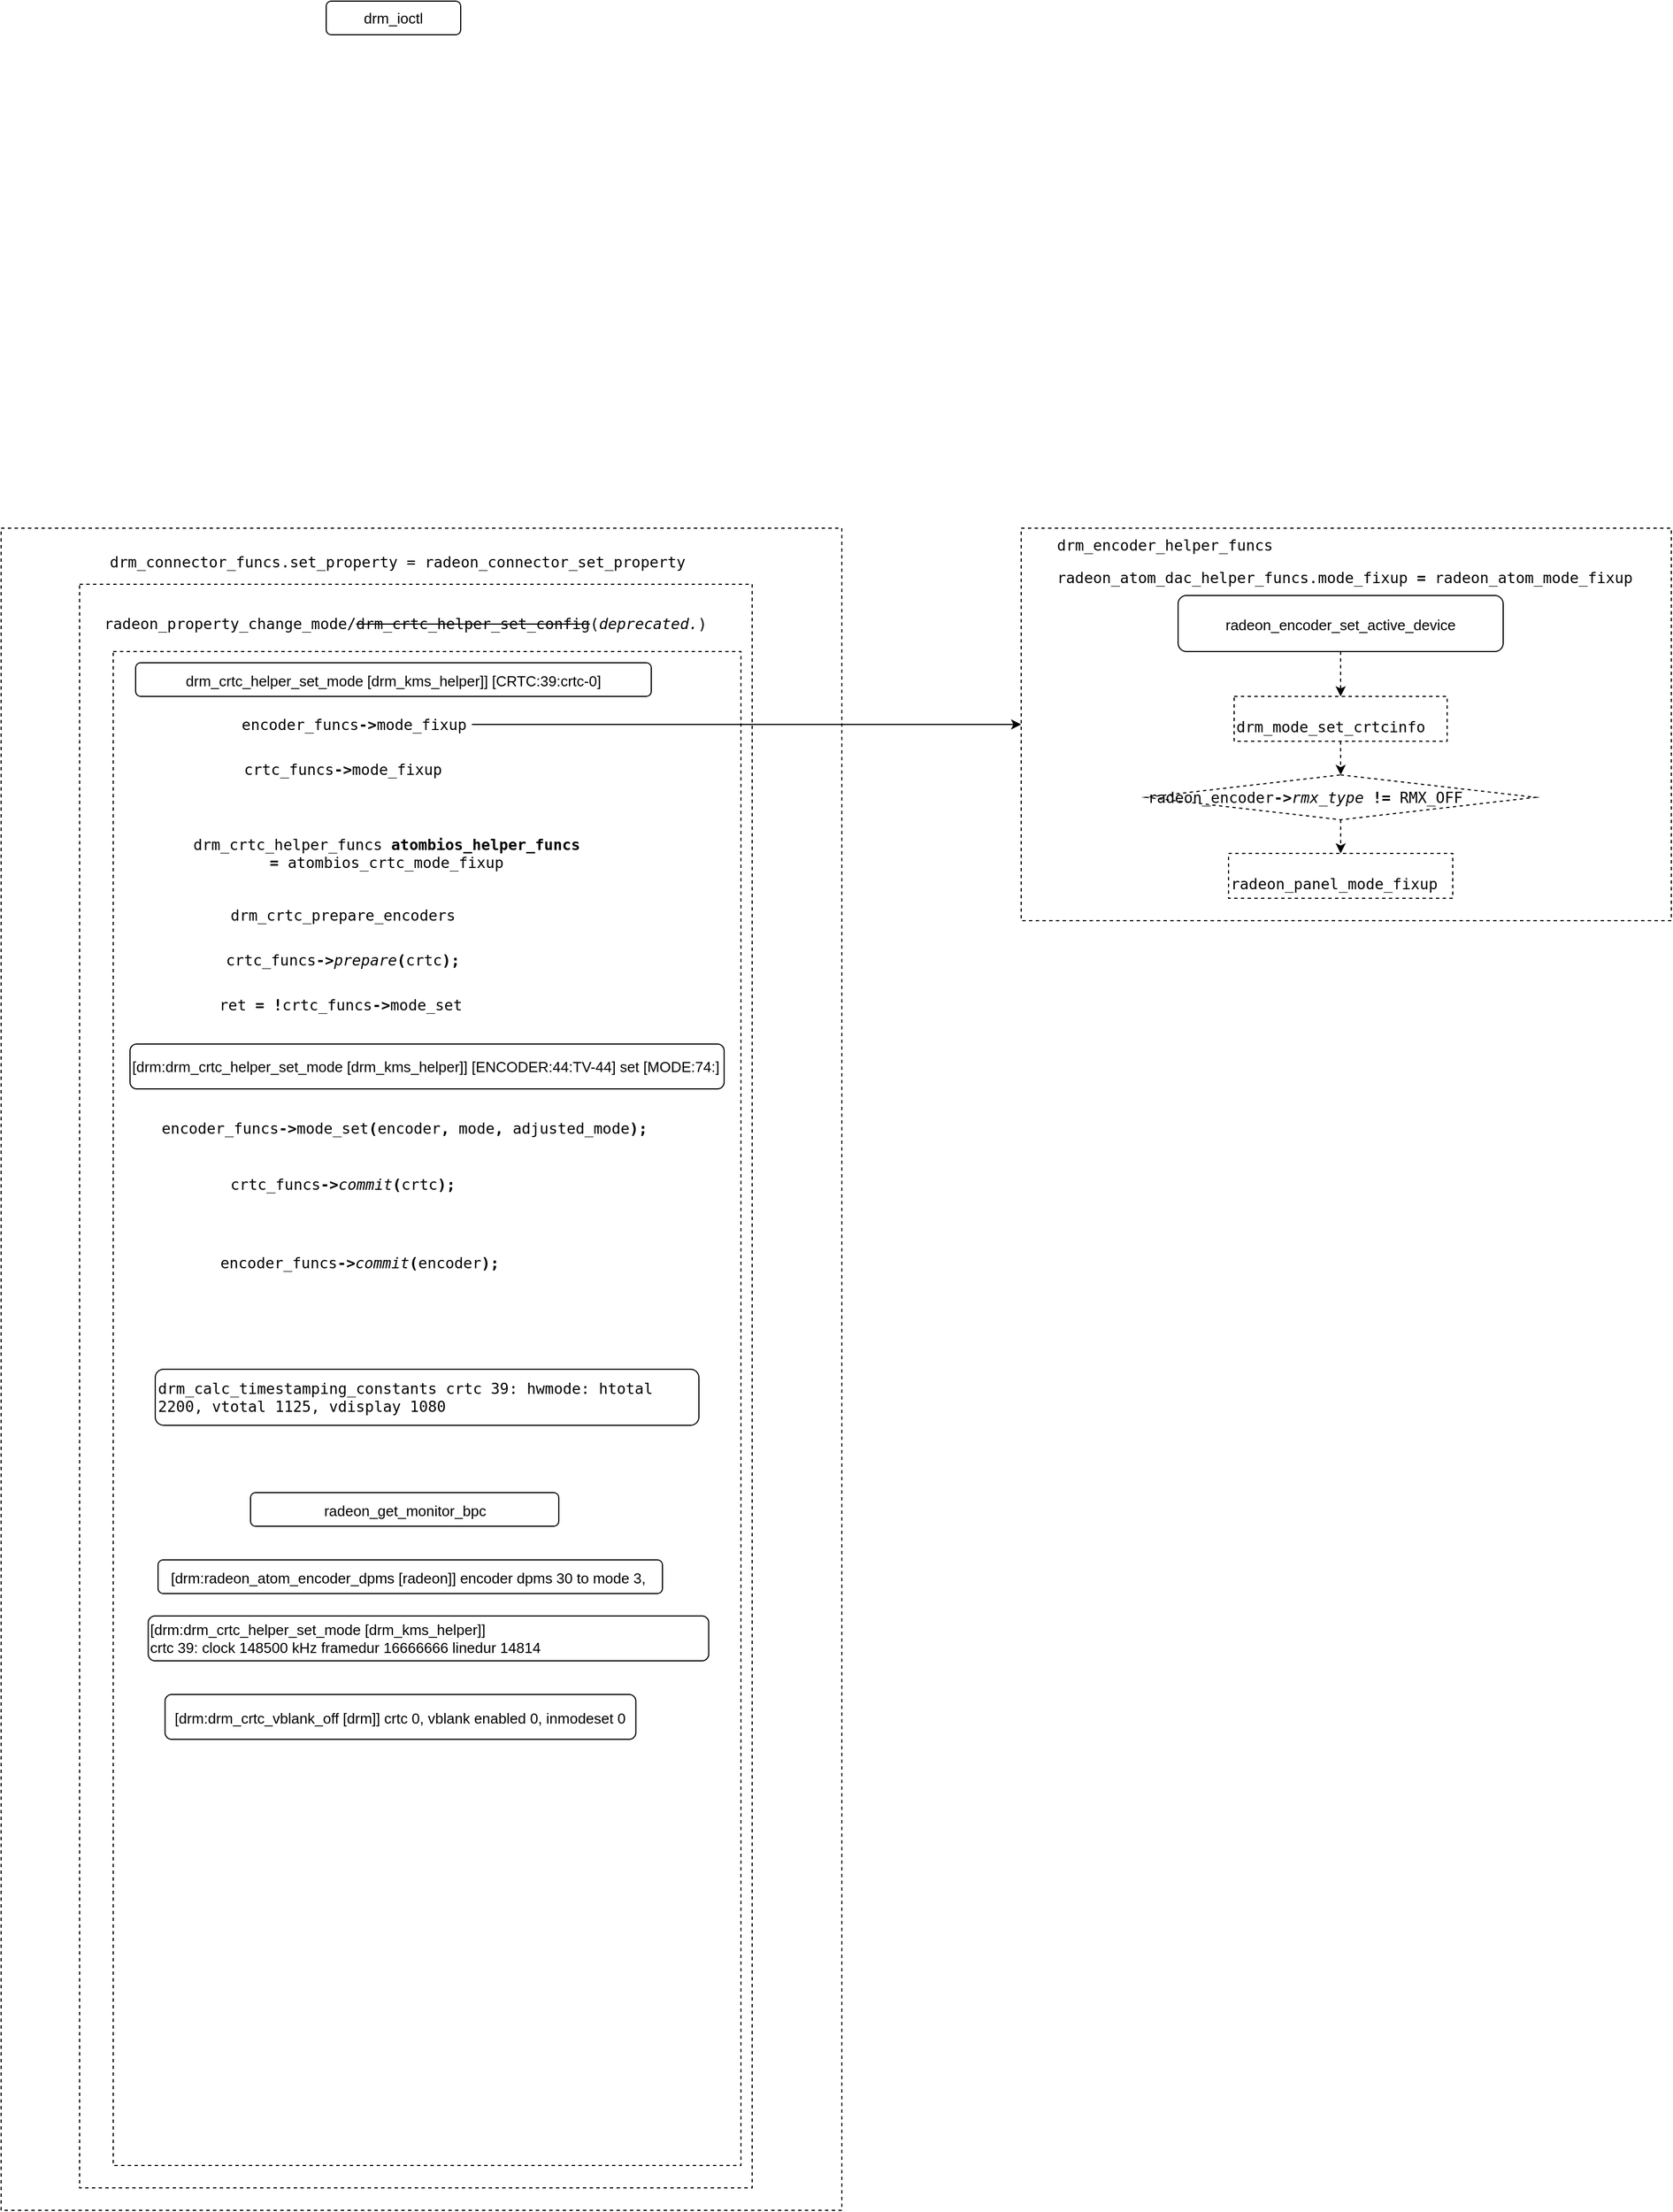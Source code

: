 <mxfile version="15.6.6" type="github">
  <diagram id="AM0HCoSupyYwshGD3Rph" name="Page-1">
    <mxGraphModel dx="2209" dy="761" grid="1" gridSize="10" guides="1" tooltips="1" connect="1" arrows="1" fold="1" page="1" pageScale="1" pageWidth="827" pageHeight="1169" math="0" shadow="0">
      <root>
        <mxCell id="0" />
        <mxCell id="1" parent="0" />
        <mxCell id="6ycGAx9qy3iNxIzKx5UR-36" value="" style="rounded=0;whiteSpace=wrap;html=1;dashed=1;fontSize=13;fontColor=default;strokeColor=default;fillColor=none;gradientColor=none;align=left;" vertex="1" parent="1">
          <mxGeometry x="-120" y="550" width="750" height="1500" as="geometry" />
        </mxCell>
        <mxCell id="6ycGAx9qy3iNxIzKx5UR-35" value="" style="rounded=0;whiteSpace=wrap;html=1;dashed=1;fontSize=13;fontColor=default;strokeColor=default;fillColor=none;gradientColor=none;align=left;" vertex="1" parent="1">
          <mxGeometry x="-50" y="600" width="600" height="1430" as="geometry" />
        </mxCell>
        <mxCell id="6ycGAx9qy3iNxIzKx5UR-39" value="" style="rounded=0;whiteSpace=wrap;html=1;dashed=1;fontSize=13;fontColor=default;strokeColor=default;fillColor=none;gradientColor=none;align=left;" vertex="1" parent="1">
          <mxGeometry x="-20" y="660" width="560" height="1350" as="geometry" />
        </mxCell>
        <mxCell id="6ycGAx9qy3iNxIzKx5UR-2" value="&lt;span style=&quot;text-align: left&quot;&gt;&lt;font style=&quot;font-size: 13px&quot;&gt;drm_ioctl&lt;/font&gt;&lt;/span&gt;" style="rounded=1;whiteSpace=wrap;html=1;fontColor=default;fillColor=default;strokeColor=default;" vertex="1" parent="1">
          <mxGeometry x="170" y="80" width="120" height="30" as="geometry" />
        </mxCell>
        <mxCell id="6ycGAx9qy3iNxIzKx5UR-5" value="&lt;div&gt;&lt;font style=&quot;font-size: 13px&quot;&gt;&lt;br&gt;&lt;/font&gt;&lt;/div&gt;&lt;div&gt;&lt;font style=&quot;font-size: 13px&quot;&gt;drm_crtc_helper_set_mode [drm_kms_helper]] [CRTC:39:crtc-0]&lt;/font&gt;&lt;/div&gt;&lt;div&gt;&lt;br&gt;&lt;/div&gt;" style="rounded=1;whiteSpace=wrap;html=1;fontSize=18;fontColor=default;strokeColor=default;fillColor=none;" vertex="1" parent="1">
          <mxGeometry y="670" width="460" height="30" as="geometry" />
        </mxCell>
        <mxCell id="6ycGAx9qy3iNxIzKx5UR-6" value="&lt;font style=&quot;font-size: 13px&quot;&gt;radeon_get_monitor_bpc&lt;/font&gt;" style="rounded=1;whiteSpace=wrap;html=1;fontSize=18;fontColor=default;strokeColor=default;fillColor=default;" vertex="1" parent="1">
          <mxGeometry x="102.5" y="1410" width="275" height="30" as="geometry" />
        </mxCell>
        <mxCell id="6ycGAx9qy3iNxIzKx5UR-7" value="&lt;font style=&quot;font-size: 13px&quot;&gt;[drm:radeon_atom_encoder_dpms [radeon]] encoder dpms 30 to mode 3,&amp;nbsp;&lt;/font&gt;" style="rounded=1;whiteSpace=wrap;html=1;fontSize=18;fontColor=default;strokeColor=default;fillColor=default;" vertex="1" parent="1">
          <mxGeometry x="20" y="1470" width="450" height="30" as="geometry" />
        </mxCell>
        <mxCell id="6ycGAx9qy3iNxIzKx5UR-8" value="&lt;div&gt;&lt;font style=&quot;font-size: 13px&quot;&gt;&lt;br&gt;&lt;/font&gt;&lt;/div&gt;&lt;div&gt;&lt;font style=&quot;font-size: 13px&quot;&gt;[drm:drm_crtc_vblank_off [drm]] crtc 0, vblank enabled 0, inmodeset 0&lt;/font&gt;&lt;/div&gt;&lt;div&gt;&lt;br&gt;&lt;/div&gt;" style="rounded=1;whiteSpace=wrap;html=1;fontSize=18;fontColor=default;strokeColor=default;fillColor=default;" vertex="1" parent="1">
          <mxGeometry x="26.25" y="1590" width="420" height="40" as="geometry" />
        </mxCell>
        <mxCell id="6ycGAx9qy3iNxIzKx5UR-29" value="&lt;p style=&quot;font-family: monospace , &amp;quot;courier&amp;quot; ; font-size: 10pt&quot;&gt;&lt;span style=&quot;font-size: 10pt&quot;&gt;radeon_property_change_mode/&lt;/span&gt;&lt;strike&gt;drm_crtc_helper_set_config&lt;/strike&gt;(&lt;span style=&quot;font-style: italic ; font-size: 10pt&quot;&gt;deprecated.&lt;/span&gt;&lt;span style=&quot;font-size: 10pt&quot;&gt;)&lt;/span&gt;&lt;/p&gt;" style="whiteSpace=wrap;html=1;dashed=1;fontSize=18;fontColor=default;strokeColor=none;fillColor=none;gradientColor=none;align=left;" vertex="1" parent="1">
          <mxGeometry x="-30" y="610" width="540" height="50" as="geometry" />
        </mxCell>
        <mxCell id="6ycGAx9qy3iNxIzKx5UR-33" value="&lt;p style=&quot;font-family: monospace , &amp;quot;courier&amp;quot; ; font-size: 10pt&quot;&gt;&lt;span style=&quot;font-size: 10pt&quot;&gt;drm_connector_funcs.&lt;/span&gt;&lt;span style=&quot;font-size: 10pt&quot;&gt;set_property =&amp;nbsp;&lt;/span&gt;&lt;span style=&quot;font-size: 10pt&quot;&gt;radeon_connector_set_property&lt;/span&gt;&lt;/p&gt;" style="whiteSpace=wrap;html=1;dashed=1;fontSize=18;fontColor=default;strokeColor=none;fillColor=none;gradientColor=none;align=left;" vertex="1" parent="1">
          <mxGeometry x="-25" y="550" width="550" height="60" as="geometry" />
        </mxCell>
        <mxCell id="6ycGAx9qy3iNxIzKx5UR-40" value="&lt;p style=&quot;font-family: monospace , &amp;quot;courier&amp;quot; ; font-size: 10pt&quot;&gt;&lt;span&gt;drm_crtc_helper_funcs&lt;/span&gt; &lt;span style=&quot;font-weight: bold&quot;&gt;atombios_helper_funcs =&amp;nbsp;&lt;/span&gt;&lt;span style=&quot;font-size: 10pt;&quot;&gt;atombios_crtc_mode_fixup&lt;/span&gt;&lt;/p&gt;" style="text;html=1;strokeColor=none;fillColor=none;align=center;verticalAlign=middle;whiteSpace=wrap;rounded=0;dashed=1;fontSize=13;fontColor=default;" vertex="1" parent="1">
          <mxGeometry x="34" y="820" width="380" height="40" as="geometry" />
        </mxCell>
        <mxCell id="6ycGAx9qy3iNxIzKx5UR-57" style="edgeStyle=orthogonalEdgeStyle;rounded=0;orthogonalLoop=1;jettySize=auto;html=1;exitX=1;exitY=0.5;exitDx=0;exitDy=0;labelBackgroundColor=default;fontSize=13;fontColor=default;strokeColor=default;entryX=0;entryY=0.5;entryDx=0;entryDy=0;" edge="1" parent="1" source="6ycGAx9qy3iNxIzKx5UR-41" target="6ycGAx9qy3iNxIzKx5UR-37">
          <mxGeometry relative="1" as="geometry">
            <mxPoint x="790" y="725" as="targetPoint" />
          </mxGeometry>
        </mxCell>
        <mxCell id="6ycGAx9qy3iNxIzKx5UR-41" value="&lt;p style=&quot;font-family: monospace , &amp;#34;courier&amp;#34; ; font-size: 10pt&quot;&gt;&lt;span&gt;encoder_funcs&lt;/span&gt;&lt;span style=&quot;font-weight: bold&quot;&gt;-&amp;gt;&lt;/span&gt;mode_fixup&lt;/p&gt;" style="text;html=1;strokeColor=none;fillColor=none;align=center;verticalAlign=middle;whiteSpace=wrap;rounded=0;dashed=1;fontSize=13;fontColor=default;" vertex="1" parent="1">
          <mxGeometry x="90" y="710" width="210" height="30" as="geometry" />
        </mxCell>
        <mxCell id="6ycGAx9qy3iNxIzKx5UR-42" value="&lt;p style=&quot;font-family: monospace , &amp;quot;courier&amp;quot; ; font-size: 10pt&quot;&gt;&lt;span style=&quot;&quot;&gt;crtc_funcs&lt;/span&gt;&lt;span style=&quot;font-weight: bold&quot;&gt;-&amp;gt;&lt;/span&gt;mode_fixup&lt;/p&gt;" style="text;html=1;strokeColor=none;fillColor=none;align=center;verticalAlign=middle;whiteSpace=wrap;rounded=0;dashed=1;fontSize=13;fontColor=default;" vertex="1" parent="1">
          <mxGeometry x="70" y="750" width="230" height="30" as="geometry" />
        </mxCell>
        <mxCell id="6ycGAx9qy3iNxIzKx5UR-43" value="&lt;p style=&quot;font-family: monospace , &amp;quot;courier&amp;quot; ; font-size: 10pt&quot;&gt;&lt;span style=&quot;&quot;&gt;drm_crtc_prepare_encoders&lt;/span&gt;&lt;/p&gt;" style="text;html=1;strokeColor=none;fillColor=none;align=center;verticalAlign=middle;whiteSpace=wrap;rounded=0;dashed=1;fontSize=13;fontColor=default;" vertex="1" parent="1">
          <mxGeometry x="70" y="880" width="230" height="30" as="geometry" />
        </mxCell>
        <mxCell id="6ycGAx9qy3iNxIzKx5UR-46" value="&lt;p style=&quot;font-family: monospace , &amp;quot;courier&amp;quot; ; font-size: 10pt&quot;&gt;&lt;span style=&quot;&quot;&gt;crtc_funcs&lt;/span&gt;&lt;span style=&quot;font-weight: bold&quot;&gt;-&amp;gt;&lt;/span&gt;&lt;span style=&quot;font-style: italic;&quot;&gt;prepare&lt;/span&gt;&lt;span style=&quot;font-weight: bold&quot;&gt;(&lt;/span&gt;&lt;span style=&quot;&quot;&gt;crtc&lt;/span&gt;&lt;span style=&quot;font-weight: bold&quot;&gt;);&lt;/span&gt;&lt;/p&gt;" style="text;html=1;strokeColor=none;fillColor=none;align=center;verticalAlign=middle;whiteSpace=wrap;rounded=0;dashed=1;fontSize=13;fontColor=default;" vertex="1" parent="1">
          <mxGeometry x="55" y="920" width="260" height="30" as="geometry" />
        </mxCell>
        <mxCell id="6ycGAx9qy3iNxIzKx5UR-47" value="&lt;p style=&quot;font-family: monospace , &amp;quot;courier&amp;quot; ; font-size: 10pt&quot;&gt;&lt;span style=&quot;&quot;&gt;ret&lt;/span&gt; &lt;span style=&quot;font-weight: bold&quot;&gt;=&lt;/span&gt; &lt;span style=&quot;font-weight: bold&quot;&gt;!&lt;/span&gt;&lt;span style=&quot;&quot;&gt;crtc_funcs&lt;/span&gt;&lt;span style=&quot;font-weight: bold&quot;&gt;-&amp;gt;&lt;/span&gt;mode_set&lt;/p&gt;" style="text;html=1;strokeColor=none;fillColor=none;align=center;verticalAlign=middle;whiteSpace=wrap;rounded=0;dashed=1;fontSize=13;fontColor=default;" vertex="1" parent="1">
          <mxGeometry x="57.5" y="960" width="250" height="30" as="geometry" />
        </mxCell>
        <mxCell id="6ycGAx9qy3iNxIzKx5UR-48" value="&lt;p style=&quot;font-family: monospace , &amp;quot;courier&amp;quot; ; font-size: 10pt&quot;&gt;&lt;span style=&quot;&quot;&gt;encoder_funcs&lt;/span&gt;&lt;span style=&quot;font-weight: bold&quot;&gt;-&amp;gt;&lt;/span&gt;mode_set&lt;span style=&quot;font-weight: bold&quot;&gt;(&lt;/span&gt;&lt;span style=&quot;&quot;&gt;encoder&lt;/span&gt;&lt;span style=&quot;font-weight: bold&quot;&gt;,&lt;/span&gt; &lt;span style=&quot;&quot;&gt;mode&lt;/span&gt;&lt;span style=&quot;font-weight: bold&quot;&gt;,&lt;/span&gt; &lt;span style=&quot;&quot;&gt;adjusted_mode&lt;/span&gt;&lt;span style=&quot;font-weight: bold&quot;&gt;);&lt;/span&gt;&lt;/p&gt;" style="text;html=1;strokeColor=none;fillColor=none;align=center;verticalAlign=middle;whiteSpace=wrap;rounded=0;dashed=1;fontSize=13;fontColor=default;" vertex="1" parent="1">
          <mxGeometry x="5" y="1070" width="470" height="30" as="geometry" />
        </mxCell>
        <mxCell id="6ycGAx9qy3iNxIzKx5UR-49" value="&lt;p style=&quot;font-family: monospace , &amp;quot;courier&amp;quot; ; font-size: 10pt&quot;&gt;&lt;span style=&quot;&quot;&gt;crtc_funcs&lt;/span&gt;&lt;span style=&quot;font-weight: bold&quot;&gt;-&amp;gt;&lt;/span&gt;&lt;span style=&quot;font-style: italic;&quot;&gt;commit&lt;/span&gt;&lt;span style=&quot;font-weight: bold&quot;&gt;(&lt;/span&gt;&lt;span style=&quot;&quot;&gt;crtc&lt;/span&gt;&lt;span style=&quot;font-weight: bold&quot;&gt;);&lt;/span&gt;&lt;/p&gt;" style="text;html=1;strokeColor=none;fillColor=none;align=center;verticalAlign=middle;whiteSpace=wrap;rounded=0;dashed=1;fontSize=13;fontColor=default;" vertex="1" parent="1">
          <mxGeometry x="45" y="1120" width="280" height="30" as="geometry" />
        </mxCell>
        <mxCell id="6ycGAx9qy3iNxIzKx5UR-50" value="&lt;p style=&quot;font-family: monospace , &amp;quot;courier&amp;quot; ; font-size: 10pt&quot;&gt;&lt;span style=&quot;&quot;&gt;encoder_funcs&lt;/span&gt;&lt;span style=&quot;font-weight: bold&quot;&gt;-&amp;gt;&lt;/span&gt;&lt;span style=&quot;font-style: italic;&quot;&gt;commit&lt;/span&gt;&lt;span style=&quot;font-weight: bold&quot;&gt;(&lt;/span&gt;&lt;span style=&quot;&quot;&gt;encoder&lt;/span&gt;&lt;span style=&quot;font-weight: bold&quot;&gt;);&lt;/span&gt;&lt;/p&gt;" style="text;html=1;strokeColor=none;fillColor=none;align=center;verticalAlign=middle;whiteSpace=wrap;rounded=0;dashed=1;fontSize=13;fontColor=default;" vertex="1" parent="1">
          <mxGeometry x="55" y="1190" width="290" height="30" as="geometry" />
        </mxCell>
        <mxCell id="6ycGAx9qy3iNxIzKx5UR-51" value="[drm:drm_crtc_helper_set_mode [drm_kms_helper]] [ENCODER:44:TV-44] set [MODE:74:]" style="rounded=1;whiteSpace=wrap;html=1;fontSize=13;fontColor=default;strokeColor=default;fillColor=default;gradientColor=none;align=left;" vertex="1" parent="1">
          <mxGeometry x="-5" y="1010" width="530" height="40" as="geometry" />
        </mxCell>
        <mxCell id="6ycGAx9qy3iNxIzKx5UR-52" value="&lt;p style=&quot;font-family: monospace , &amp;quot;courier&amp;quot; ; font-size: 10pt&quot;&gt;drm_calc_timestamping_constants&amp;nbsp;&lt;span style=&quot;font-size: 13.333px&quot;&gt;crtc 39: hwmode: htotal 2200, vtotal 1125, vdisplay 1080&lt;/span&gt;&lt;/p&gt;" style="rounded=1;whiteSpace=wrap;html=1;fontSize=13;fontColor=default;strokeColor=default;fillColor=default;gradientColor=none;align=left;" vertex="1" parent="1">
          <mxGeometry x="17.5" y="1300" width="485" height="50" as="geometry" />
        </mxCell>
        <mxCell id="6ycGAx9qy3iNxIzKx5UR-53" value="[drm:drm_crtc_helper_set_mode [drm_kms_helper]] &lt;br&gt;crtc 39: clock 148500 kHz framedur 16666666 linedur 14814" style="rounded=1;whiteSpace=wrap;html=1;fontSize=13;fontColor=default;strokeColor=default;fillColor=default;gradientColor=none;align=left;" vertex="1" parent="1">
          <mxGeometry x="11.25" y="1520" width="500" height="40" as="geometry" />
        </mxCell>
        <mxCell id="6ycGAx9qy3iNxIzKx5UR-54" value="" style="group;fontColor=default;" vertex="1" connectable="0" parent="1">
          <mxGeometry x="790" y="550" width="580" height="350" as="geometry" />
        </mxCell>
        <mxCell id="6ycGAx9qy3iNxIzKx5UR-37" value="" style="rounded=0;whiteSpace=wrap;html=1;dashed=1;fontSize=13;fontColor=default;strokeColor=default;fillColor=none;gradientColor=none;align=left;" vertex="1" parent="6ycGAx9qy3iNxIzKx5UR-54">
          <mxGeometry width="580" height="350" as="geometry" />
        </mxCell>
        <mxCell id="6ycGAx9qy3iNxIzKx5UR-3" value="&lt;font style=&quot;font-size: 13px&quot;&gt;radeon_encoder_set_active_device&lt;/font&gt;" style="rounded=1;whiteSpace=wrap;html=1;fontSize=18;fontColor=default;strokeColor=default;fillColor=default;" vertex="1" parent="6ycGAx9qy3iNxIzKx5UR-54">
          <mxGeometry x="140" y="60" width="290" height="50" as="geometry" />
        </mxCell>
        <mxCell id="6ycGAx9qy3iNxIzKx5UR-15" value="&lt;p style=&quot;font-family: monospace , &amp;quot;courier&amp;quot; ; font-size: 10pt&quot;&gt;&lt;span&gt;drm_encoder_helper_funcs&amp;nbsp;&lt;/span&gt;&lt;/p&gt;&lt;p style=&quot;font-family: monospace , &amp;quot;courier&amp;quot; ; font-size: 10pt&quot;&gt;&lt;span style=&quot;font-size: 10pt&quot;&gt;radeon_atom_dac_helper_funcs.mode_fixup&amp;nbsp;&lt;/span&gt;&lt;span style=&quot;font-size: 10pt ; font-weight: bold&quot;&gt;=&amp;nbsp;&lt;/span&gt;&lt;span style=&quot;font-size: 10pt&quot;&gt;radeon_atom_mode_fixup&lt;/span&gt;&lt;/p&gt;" style="whiteSpace=wrap;html=1;fontSize=18;fontColor=default;strokeColor=default;fillColor=none;gradientColor=none;align=left;opacity=0;" vertex="1" parent="6ycGAx9qy3iNxIzKx5UR-54">
          <mxGeometry x="30" y="10" width="532.5" height="40" as="geometry" />
        </mxCell>
        <mxCell id="6ycGAx9qy3iNxIzKx5UR-16" value="&lt;p style=&quot;font-family: monospace, courier; font-size: 10pt;&quot;&gt;&lt;span style=&quot;&quot;&gt;drm_mode_set_crtcinfo&lt;/span&gt;&lt;/p&gt;" style="text;whiteSpace=wrap;html=1;fontSize=18;fontColor=default;fillColor=#FFFFFF;strokeColor=default;dashed=1;" vertex="1" parent="6ycGAx9qy3iNxIzKx5UR-54">
          <mxGeometry x="190" y="150" width="190" height="40" as="geometry" />
        </mxCell>
        <mxCell id="6ycGAx9qy3iNxIzKx5UR-17" value="&lt;p style=&quot;font-family: monospace, courier; font-size: 10pt;&quot;&gt;&lt;span style=&quot;&quot;&gt;radeon_panel_mode_fixup&lt;/span&gt;&lt;/p&gt;" style="text;whiteSpace=wrap;html=1;fontSize=18;fontColor=default;strokeColor=default;dashed=1;" vertex="1" parent="6ycGAx9qy3iNxIzKx5UR-54">
          <mxGeometry x="185" y="290" width="200" height="40" as="geometry" />
        </mxCell>
        <mxCell id="6ycGAx9qy3iNxIzKx5UR-18" value="&lt;p style=&quot;font-family: monospace , &amp;quot;courier&amp;quot; ; font-size: 10pt&quot;&gt;&lt;span style=&quot;&quot;&gt;radeon_encoder&lt;/span&gt;&lt;span style=&quot;font-weight: bold&quot;&gt;-&amp;gt;&lt;/span&gt;&lt;span style=&quot;font-style: italic;&quot;&gt;rmx_type&lt;/span&gt; &lt;span style=&quot;font-weight: bold&quot;&gt;!=&lt;/span&gt; &lt;span style=&quot;&quot;&gt;RMX_OFF&lt;/span&gt;&lt;/p&gt;" style="rhombus;whiteSpace=wrap;html=1;fontSize=18;fontColor=default;strokeColor=default;fillColor=default;gradientColor=none;align=left;dashed=1;" vertex="1" parent="6ycGAx9qy3iNxIzKx5UR-54">
          <mxGeometry x="111.25" y="220" width="347.5" height="40" as="geometry" />
        </mxCell>
        <mxCell id="6ycGAx9qy3iNxIzKx5UR-26" style="edgeStyle=orthogonalEdgeStyle;rounded=0;orthogonalLoop=1;jettySize=auto;html=1;dashed=1;labelBackgroundColor=default;fontSize=18;fontColor=default;strokeColor=default;" edge="1" parent="6ycGAx9qy3iNxIzKx5UR-54" source="6ycGAx9qy3iNxIzKx5UR-3" target="6ycGAx9qy3iNxIzKx5UR-16">
          <mxGeometry x="65" y="150" as="geometry" />
        </mxCell>
        <mxCell id="6ycGAx9qy3iNxIzKx5UR-19" value="" style="edgeStyle=orthogonalEdgeStyle;rounded=0;orthogonalLoop=1;jettySize=auto;html=1;labelBackgroundColor=default;fontSize=18;fontColor=default;strokeColor=default;dashed=1;" edge="1" parent="6ycGAx9qy3iNxIzKx5UR-54" source="6ycGAx9qy3iNxIzKx5UR-16" target="6ycGAx9qy3iNxIzKx5UR-18">
          <mxGeometry x="65" y="150" as="geometry" />
        </mxCell>
        <mxCell id="6ycGAx9qy3iNxIzKx5UR-20" value="" style="edgeStyle=orthogonalEdgeStyle;rounded=0;orthogonalLoop=1;jettySize=auto;html=1;dashed=1;labelBackgroundColor=default;fontSize=18;fontColor=default;strokeColor=default;" edge="1" parent="6ycGAx9qy3iNxIzKx5UR-54" source="6ycGAx9qy3iNxIzKx5UR-18" target="6ycGAx9qy3iNxIzKx5UR-17">
          <mxGeometry x="65" y="150" as="geometry" />
        </mxCell>
      </root>
    </mxGraphModel>
  </diagram>
</mxfile>
